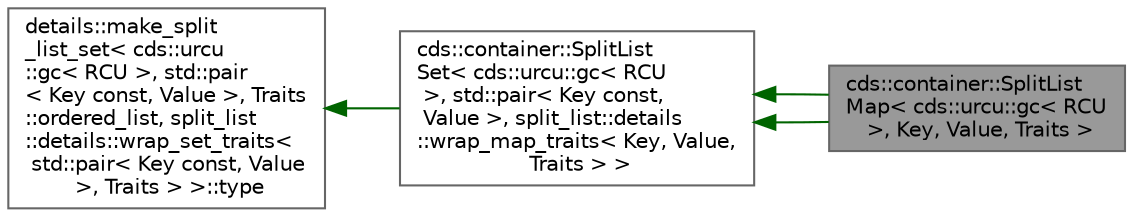 digraph "cds::container::SplitListMap&lt; cds::urcu::gc&lt; RCU &gt;, Key, Value, Traits &gt;"
{
 // LATEX_PDF_SIZE
  bgcolor="transparent";
  edge [fontname=Helvetica,fontsize=10,labelfontname=Helvetica,labelfontsize=10];
  node [fontname=Helvetica,fontsize=10,shape=box,height=0.2,width=0.4];
  rankdir="LR";
  Node1 [id="Node000001",label="cds::container::SplitList\lMap\< cds::urcu::gc\< RCU\l \>, Key, Value, Traits \>",height=0.2,width=0.4,color="gray40", fillcolor="grey60", style="filled", fontcolor="black",tooltip="Split-ordered list map (template specialization for RCU)"];
  Node2 -> Node1 [id="edge1_Node000001_Node000002",dir="back",color="darkgreen",style="solid",tooltip=" "];
  Node2 [id="Node000002",label="cds::container::SplitList\lSet\< cds::urcu::gc\< RCU\l \>, std::pair\< Key const,\l Value \>, split_list::details\l::wrap_map_traits\< Key, Value,\l Traits \> \>",height=0.2,width=0.4,color="gray40", fillcolor="white", style="filled",URL="$classcds_1_1container_1_1_split_list_set.html",tooltip=" "];
  Node3 -> Node2 [id="edge2_Node000002_Node000003",dir="back",color="darkgreen",style="solid",tooltip=" "];
  Node3 [id="Node000003",label="details::make_split\l_list_set\< cds::urcu\l::gc\< RCU \>, std::pair\l\< Key const, Value \>, Traits\l::ordered_list, split_list\l::details::wrap_set_traits\<\l std::pair\< Key const, Value\l \>, Traits \> \>::type",height=0.2,width=0.4,color="gray40", fillcolor="white", style="filled",tooltip=" "];
  Node2 -> Node1 [id="edge3_Node000001_Node000002",dir="back",color="darkgreen",style="solid",tooltip=" "];
}
